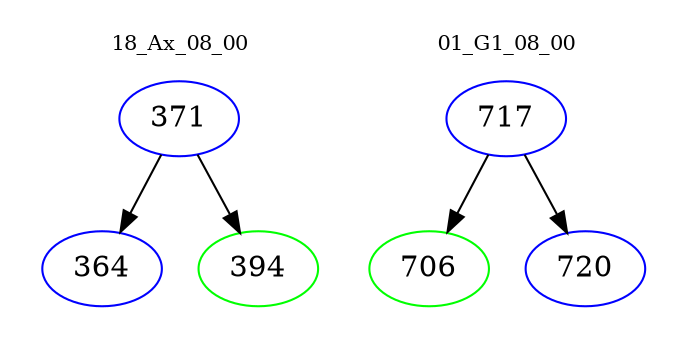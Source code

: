 digraph{
subgraph cluster_0 {
color = white
label = "18_Ax_08_00";
fontsize=10;
T0_371 [label="371", color="blue"]
T0_371 -> T0_364 [color="black"]
T0_364 [label="364", color="blue"]
T0_371 -> T0_394 [color="black"]
T0_394 [label="394", color="green"]
}
subgraph cluster_1 {
color = white
label = "01_G1_08_00";
fontsize=10;
T1_717 [label="717", color="blue"]
T1_717 -> T1_706 [color="black"]
T1_706 [label="706", color="green"]
T1_717 -> T1_720 [color="black"]
T1_720 [label="720", color="blue"]
}
}
